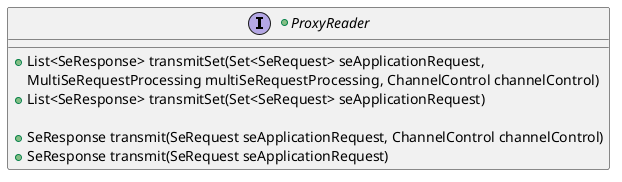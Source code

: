 '---------------------------------------------------------------------------------
' Copyright (c) 2018 Calypso Networks Association https://www.calypsonet-asso.org/
'
' See the NOTICE file(s) distributed with this work for additional
' information regarding copyright ownership.
'
' This program and the accompanying materials are made available under the
' terms of the Eclipse Public License 2.0 which is available at
' http://www.eclipse.org/legal/epl-2.0
'
' SPDX-License-Identifier: EPL-2.0 4
'---------------------------------------------------------------------------------

@startuml(id=MESSAGE_PROXYREADER_0_8)
+interface ProxyReader {
  +List<SeResponse> transmitSet(Set<SeRequest> seApplicationRequest,
    MultiSeRequestProcessing multiSeRequestProcessing, ChannelControl channelControl)
  +List<SeResponse> transmitSet(Set<SeRequest> seApplicationRequest)

  +SeResponse transmit(SeRequest seApplicationRequest, ChannelControl channelControl)
  +SeResponse transmit(SeRequest seApplicationRequest)
}
@enduml

@startuml(id=MESSAGE_PROXYREADER_0_9)
+interface ProxyReader {
  +List<SeResponse> transmitSeRequests(List<SeRequest> seRequests,
    MultiSeRequestProcessing multiSeRequestProcessing, ChannelControl channelControl)

  +SeResponse transmitSeRequest(SeRequest seRequest, ChannelControl channelControl)
}
@enduml

@startuml(id=MESSAGE_PROXYREADER_ReaderAPI)
+interface ProxyReader {
  +List<SeResponse> transmitSeRequests(List<SeRequest> seRequests,
    ChannelControl channelControl)

  +SeResponse transmitSeRequest(SeRequest seRequest,
    ChannelControl channelControl)
}
@enduml

@startuml(id=PLUGIN_OBSERVABLE_NOTIFIER)
+interface ObservablePluginNotifier {
  +notifyObservers(<b>final</b> PluginEvent event)
}

+interface ObservableReaderNotifier {
  +notifyObservers(<b>final</b> ReaderEvent event)
}
@enduml

@startuml(id=PLUGIN_OBSERVABLE_NOTIFIER_ReaderAPI)
+interface ObservableReaderNotifier {
  +notifyObservers(<b>final</b> ReaderEvent event)
}
@enduml

@startuml(id=PLUGIN_SMART_READER)
+interface SmartSelectionReader {
  +ApduResponse <color:blue>openChannelForAid</color>(AidSelector aidSelector)
}
@enduml

@startuml(id=PLUGIN_SMART_OBSERVABLE)
+interface SmartInsertionReader  {
  +boolean <color:blue>waitForCardPresent</color>()
  +<color:blue>stopWaitForCard</color>()
}

+interface SmartRemovalReader {
  +boolean <color:blue>waitForCardAbsentNative</color>()
  +<color:blue>stopWaitForCardRemoval</color>()
}
@enduml

@startuml(id=MESSAGE_DEFAULTSELECTION_0_8_0)
+class "<b>final</b> DefaultSelectionsRequest" as DefaultSelectionsRequest {
  -Set<SeRequest> selectionSeRequestSet
  -MultiSeRequestProcessing multiSeRequestProcessing
  -ChannelControl channelControl
  +DefaultSelectionsRequest(Set<SeRequest> selectionSeRequestSet,
    MultiSeRequestProcessing mode, ChannelControl channelControl)
  +DefaultSelectionsRequest(Set<SeRequest> selectionSeRequestSet)

  +MultiSeRequestProcessing getMultiSeRequestProcessing()
  +ChannelControl getChannelControl()
  +Set<SeRequest> getSelectionSeRequestSet()
}

+class "<b>final</b> DefaultSelectionsResponse" as DefaultSelectionsResponse {
  -List<SeResponse> selectionSeResponses
  +DefaultSelectionsResponse(List<SeResponse> selectionSeResponseSet)

  +List<SeResponse> getSelectionSeResponses()
}
@enduml

@startuml(id=MESSAGE_DEFAULTSELECTION_0_9_0)
+class "<b>final</b> DefaultSelectionsRequest" as DefaultSelectionsRequest {
  +DefaultSelectionsRequest(List<SeRequest> selectionSeRequests,
    MultiSeRequestProcessing multiSeRequestProcessing, ChannelControl channelControl)
}

+class "<b>final</b> DefaultSelectionsResponse" as DefaultSelectionsResponse {
  +DefaultSelectionsResponse(List<SeResponse> selectionSeResponses)
}
@enduml

@startuml(id=MESSAGE_SEREQUEST_0_8)
+class "<b>final</b> SeRequest" as SeRequest {
  -<b>final</b> Selector[0..1] selector
  -<b>final</b> List<ApduRequest> apduRequests

  +SeRequest(Selector[0..1] selector, List<ApduRequest> apduRequests)

  +SeSelector getSeSelector()
  +List<ApduRequest> getApduRequests()
}

+class "<b>final</b> SeResponse" as SeResponse {
  -<b>final</b> boolean channelPreviouslyOpen
  -<b>final</b> boolean logicalChannelIsOpen
  -<b>final</b> SelectionStatus selectionStatus
  -<b>final</b> List<ApduResponse> apduResponses

  +SeResponse(boolean logicalChannelIsOpen, boolean channelPreviouslyOpen,
    SelectionStatus selectionStatus, List<ApduResponse> apduResponses)
  +boolean wasChannelPreviouslyOpen()
  +boolean isLogicalChannelOpen()
  +SelectionStatus getSelectionStatus()
  +List<ApduResponse> getApduResponses()
  +String toString()
  +boolean equals(Object o)
  +int hashCode()
}
@enduml

@startuml(id=MESSAGE_SEREQUEST_0_9)
+class "<b>final</b> SeRequest" as SeRequest {
  -<b>final</b> Selector[0..1] selector
  -<b>final</b> List<ApduRequest> apduRequests

  +SeRequest(Selector[0..1] selector, List<ApduRequest> apduRequests)

  +SeSelector getSeSelector()
  +List<ApduRequest> getApduRequests()
}

+class "<b>final</b> SeResponse" as SeResponse {
  -<b>final</b> boolean channelPreviouslyOpen
  -<b>final</b> boolean logicalChannelIsOpen
  -<b>final</b> SelectionStatus selectionStatus
  -<b>final</b> List<ApduResponse> apduResponses

  +SeResponse(boolean logicalChannelIsOpen, boolean channelPreviouslyOpen,
    SelectionStatus selectionStatus, List<ApduResponse> apduResponses)
  +boolean wasChannelPreviouslyOpen()
  +boolean isLogicalChannelOpen()
  +SelectionStatus getSelectionStatus()
  +List<ApduResponse> getApduResponses()
}
@enduml

@startuml(id=MESSAGE_APDUREQUEST_0_8)
+class "<b>final</b> ApduRequest" as ApduRequest {
  -byte[] bytes
  -<b>final</b> boolean case4
  -<b>final</b>Set<Integer> successfulStatusCodes
  -String name


  +ApduRequest(byte[] buffer, boolean case4, Set<Integer> successfulStatusCodes)
  +ApduRequest(String name, byte[] buffer, boolean case4,
    Set<Integer> successfulStatusCodes)
  +ApduRequest(byte[] buffer, boolean case4)
  +ApduRequest(String name, byte[] buffer, boolean case4)

  +setName(final String name)

  +byte[] getBytes()
  +boolean isCase4()
  +String getName()
  +Set<Integer> getSuccessfulStatusCodes()
}

+class "<b>final</b> ApduResponse" as ApduResponse {
  -<b>final</b> byte[] bytes
  -<b>final</b> boolean successful
  +ApduResponse(byte[] buffer, Set<Integer> successfulStatusCodes)
  +boolean isSuccessful()
  +int getStatusCode()
  +byte[] getBytes()

  .. To review - array copy ..
  +byte[] getDataOut()

  .. To review - need ..
  +boolean equals(Object o)
  +int hashCode()
}
@enduml

@startuml(id=MESSAGE_APDUREQUEST_0_9)
+class "<b>final</b> ApduRequest" as ApduRequest {
  -byte[] bytes
  -<b>final</b> boolean case4
  -<b>final</b>Set<Integer> successfulStatusCodes
  -String name

  +ApduRequest(byte[] buffer, boolean case4)
  +setName(<final> String name)
  +setSuccessfulStatusCodes(Set<Integer> codes)

  +byte[] getBytes()
  +boolean isCase4()
  +String getName()
  +Set<Integer> getSuccessfulStatusCodes()
}

+class "<b>final</b> ApduResponse" as ApduResponse {
  -<b>final</b> byte[] bytes
  -<b>final</b> boolean successful

  +ApduResponse(byte[] buffer)
  +setSuccessfulStatusCodes(Set<Integer> codes)

  +byte[] getBytes()
  +byte[] getDataOut()
  +int getStatusCode()

  +boolean isSuccessful()
}
@enduml

@startuml(id=MESSAGE_APDUREQUEST_ReaderAPI)
+class "<b>final</b> ApduRequest" as ApduRequest {
  -byte[] bytes
  -<b>final</b> boolean case4

  +ApduRequest(byte[] buffer, boolean case4)

  +byte[] getBytes()
  +boolean isCase4()
}

+class "<b>final</b> ApduResponse" as ApduResponse {
  -<b>final</b> byte[] bytes

  +ApduResponse(byte[] buffer)

  +byte[] getBytes()
  +byte[] getDataOut()
  +int getStatusCode()
}
@enduml

@startuml(id=MESSAGE_STATUS_0_8)
+class SelectionStatus {
  -<b>final</b> AnswerToReset atr
  -<b>final</b> ApduResponse fci
  -<b>final</b> boolean isMatching

  +SelectionStatus(AnswerToReset atr, ApduResponse fci, boolean isMatching)
  +AnswerToReset getAtr()
  +ApduResponse getFci()
  +boolean hasMatched()

  +boolean equals(Object o)
  +int hashCode()
}

+class AnswerToReset {
  -<b>final</b> byte[] atrBytes

  +AnswerToReset(byte[] atrBytes)
  +byte[] getBytes()

  +boolean equals(Object o)
  +int hashCode()
}
@enduml

@startuml(id=MESSAGE_STATUS_0_9)
+class SelectionStatus {
  -<b>final</b> byte[] atr
  -<b>final</b> ApduResponse fci
  -<b>final</b> boolean isMatching

  +SelectionStatus(AnswerToReset atr, ApduResponse fci, boolean isMatching)
  +AnswerToReset getAtr()
  +ApduResponse getFci()
  +boolean hasMatched()
}
@enduml


@startuml(id=PLUGIN_CONFIGURABLE_0_8_1)
~abstract AbstractSeProxyComponent {
  -<b>final</b> String name
  --
  ~AbstractSeProxyComponent(String name)
  .. implements Nameable ..
  +<b>final</b> String getName()
  .. implements Configurable ..
  +<b>final</b> setParameters(Map<String, String> parameters)
}
@enduml

@startuml(id=PLUGIN_CONFIGURABLE_0_9)
~abstract AbstractSeProxyComponent {
  -<b>final</b> String name
  --
  ~AbstractSeProxyComponent(String name)
  .. partial implementation of the package interface ProxyElement ..
  +<b>final</b> String getName()

  +{abstract} <color:blue>setParameter</color>(String key, String value)
  +<b>final</b> String getParameters(parameter)
  +<b>final</b> setParameters(Map<String, String> parameters)
}
@enduml

@startuml(id=PLUGIN_PLUGIN_0_8_1)
+abstract AbstractPlugin {
  #SortedSet<SeReader> readers

  #{abstract} SortedSet<SeReader> initNativeReaders()

  .. implements ReaderPlugin ..
  +<b>final</b> SortedSet<SeReader> getReaders()
  +<b>final</b> SortedSet<String> getReaderNames()
  +<b>final</b> SeReader getReader(String name)

  .. implements Comparable, fix in 0.9  ..
  +<b>final</b> int compareTo(ReadersPlugin o)
}
@enduml

@startuml(id=PLUGIN_PLUGIN_0_9)
+abstract AbstractPlugin {
  #ConcurrentMap<String, SeReader> readers
  --
  #{abstract} AbstractPlugin(String name)
'
  .. implementation of the public interface ReaderPlugin ..
  +<b>final</b> Set<String> getReaderNames()
  +<b>final</b> SeReader getReader(String name)
  +<b>final</b> ConcurrentMap<String, SeReader> getReaders()
'
  .. protected abstract method to be implemented by <color:blue>native</color> ReaderPlugin ..
  #{abstract} Map<String, SeReader> <color:blue>initNativeReaders</color>()
}
@enduml

@startuml(id=PLUGIN_POOLPLUGIN_0_9_0)
+abstract AbstractPoolPlugin {
  #AbstractPoolPlugin(String name)
}
@enduml

@startuml(id=PLUGIN_OBSERVALEPLUGIN_0_8_1)
+abstract AbstractObservablePlugin {
  -List<PluginObserver> observers
  -<b>final</b> final Object sync
  --
  #AbstractObservablePlugin(String name)
'
  .. ObservablePlugin ..
  +addObserver(<b>final</b> PluginObserver observer)
  +removeObserver(<b>final</b> PluginObserver observer)
  +<b>final</b> notifyObservers(<b>final</b> PluginEvent event)
'
  .. To review - used by plugins Stub & Remote SE, to fix in 0.9 ..
  +clearObservers()
  +<b>final</b> int countObservers()
'
  .. To be implemented by native ObservablePlugin ..
  #{abstract} SortedSet<String> fetchNativeReadersNames()
  #{abstract} SeReader fetchNativeReader(String name)
'
  .. To review - used by unit test, to fix in 0.9 ..
  #Boolean isMonitoring()
}

+abstract AbstractThreadedObservablePlugin {
  -{static}<b>final</b> long SETTING_THREAD_TIMEOUT_DEFAULT
  -long threadWaitTimeout
  -<b>final</b> SortedSet<String> nativeReadersames
  -EventThread thread
  --
  #AbstractThreadedObservablePlugin(String name)
'
  .. To be implemented by native ObservablePlugin ..
  #{abstract} SortedSet<String> fetchNativeReadersNames()
  #{abstract} SeReader fetchNativeReader(String name)
'
  .. ObservablePlugin ..
  +<b>final</b> addObserver(PluginObserver observer)
  +<b>final</b> removeObserver(PluginObserver observer)
'
  .. To review - used by unit test, to fix in 0.9 ..
  #Boolean isMonitoring()
'
  .. To review - used by plugins Stub & Remote SE, to fix in 0.9 ..
  +<b>final</b> clearObservers()
}
@enduml

@startuml(id=PLUGIN_OBSERVALEPLUGIN_0_9)
+abstract AbstractObservablePlugin {
  -List<PluginObserver> observers
  -<b>final</b> final Object sync
  --
  #AbstractObservablePlugin(String name)
'
  .. ObservablePlugin ..
  +addObserver(<b>final</b> PluginObserver observer)
  +removeObserver(<b>final</b> PluginObserver observer)
  +<b>final</b> notifyObservers(<b>final</b> PluginEvent event)
'
  .. internal processing ..
  .. To review - used by plugins Stub & Remote SE ..
  #clearObservers()
  #<b>final</b> int countObservers()
}

+abstract AbstractThreadedObservablePlugin {
  -{static}<b>final</b> long SETTING_THREAD_TIMEOUT_DEFAULT
  -long threadWaitTimeout
  -<b>final</b> SortedSet<String> nativeReadersames
  -EventThread thread
  --
  #AbstractThreadedObservablePlugin(String name)
'
  .. Override of the implentation of the public interface ObservablePlugin ..
  +<b>final</b> addObserver(<b>final</b> PluginObserver observer)
  +<b>final</b> removeObserver(<b>final</b> PluginObserver observer)

  .. protected abstract methods to be implemented by <color:blue>native</color> ObservablePlugin ..
  #{abstract} SortedSet<String> <color:blue>fetchNativeReadersNames</color>()
  #{abstract} SeReader <color:blue>fetchNativeReader</color>(String name)
'
  .. internal process ..
  .. To review - used by plugins Stub & Remote SE ..
  #<b>final</b> clearObservers()
  .. To review - used by unit test ..
  #Boolean isMonitoring()
}
@enduml

@startuml(id=PLUGIN_ABSTRACTREADER_0_8_1)
+abstract AbstractReader {
  -<b>final</b> String pluginName
  #AbstractReader(String pluginName, String name)
  #<b>final</b> String getPluginName()

  .. implements ProxyReader ..
  +<b>final</b> List<SeResponse> transmitSet(Set<SeRequest requestSet, MultiSeRequestProcessing
    multiSeRequestProcessing, ChannelControl channelControl)
  +<b>final</b> List<SeResponse> transmitSet(Set<SeRequest requestSet)

  +<b>final</b> SeResponse transmit(SeRequest seRequest, ChannelControl channelControl)
  +<b>final</b> SeResponse transmit(SeRequest seRequest)

  .. To be implemented by AbstractLocalReader or VirtualReader ..
  #{abstract} List<SeResponse> processSeRequestSet(Set<SeRequest> requestSet,
    MultiSeRequestProcessing multiSeRequestProcessing, ChannelControl channelControl)
  #{abstract} SeResponse processSeRequest(SeRequest seRequest, ChannelControl channelControl)

  .. To review - implements Comparable, deprecated ..
  .. Will be defined as simple Set in 0.9  ..
  +<b>final</b> int compareTo(SeReader o)

  .. To review - to move to AbstractLocalReader or to AbstractObservableLocalReader, to fix in 0.9 ..
  #boolean forceClosing
}
@enduml

@startuml(id=PLUGIN_ABSTRACTREADER_0_9_0)
+abstract AbstractReader {
  -<b>final</b> String pluginName
  .. To review - to move to AbstractLocalReader ..
  #boolean forceClosing
  --
  #AbstractReader(String pluginName, String name)
'
  .. implementation of tbe public interface ProxyReader ..
  +<b>final</b> List<SeResponse> transmitSeRequests(List<SeRequest seRequests, MultiSeRequestProcessing
    multiSeRequestProcessing, ChannelControl channelControl)

  +<b>final</b> SeResponse transmitSeRequest(SeRequest seRequest, ChannelControl channelControl)
'
  .. protected abstract methods to be implemented by AbstractLocalReader or VirtualReader ..
  #{abstract} List<SeResponse> processSeRequests(List<SeRequest> seRequests,
    MultiSeRequestProcessing multiSeRequestProcessing, ChannelControl channelControl)

  #{abstract} SeResponse processSeRequest(SeRequest seRequest, ChannelControl channelControl)
  .. internal process ..
  #<b>final</b> String getPluginName()
}
@enduml

@startuml(id=PLUGIN_LOCALREADER_0_8_1)
+abstract AbstractLocalReader {
  -{static}<b>final</b> byte[] getResponseHackRequestBytes
  -boolean logicalChannelIsOpen
  -SeSelector.AidSelector.IsoAid aidCurrentlySelected
  -SelectionStatus currentSelectionStatus
  -long before
  #Map<SeProtocol, String> protocolsMap
  --
  #AbstractLocalReader(String pluginName, String name)

  -ApduResponse recoverSelectionFciData(SeSelector.AidSelector aidSelector)
  -ApduResponse processExplicitAidSelection(SeSelector.AidSelector aidSelector)
  -SeResponse processSeRequestLogical(SeRequest seRequest)
  -ApduResponse processApduRequest(ApduRequest apduRequest)
  -ApduResponse case4HackGetResponse(int originalStatusCode)  #{abstract} byte[] getATR()

  .. implements SeReader ..
  +boolean isSePresent()
  +<b>final</b> addSeProtocolSetting(SeProtocol seProtocol, String protocolRule)
  +<b>final</b> setSeProtocols(Map<SeProtocol, String> seProtocolSettings)

  .. implements AbstractReader ..
  #<b>final</b> List<SeResponse> processSeRequestSet(Set<SeRequest> requestSet,
    MultiSeRequestProcessing multiSeRequestProcessing, ChannelControl channelControl)

  #<b>final</b> SeResponse processSeRequest(SeRequest seRequest, ChannelControl channelControl)

  .. To be implemented by native SeReader ..
  #{abstract} boolean checkSePresence()
  #{abstract} openPhysicalChannel()
  #{abstract} closePhysicalChannel()
  #{abstract} boolean isPhysicalChannelOpen()
  #{abstract} byte[] transmitApdu(byte[] apduIn)

  #{abstract} boolean protocolFlagMatches(SeProtocol protocolFlag)

  .. To review in 0.9 ..
  ~SelectionStatus openLogicalChannel(SeSelector seSelector)
  ~<b>final</b> SelectionStatus openLogicalChannelAndSelect(SeSelector seSelector)
  ~<b>final</b> boolean isLogicalChannelOpen()
  -closeLogicalChannel()
  #closeLogicalAndPhysicalChannels()
}
@enduml

@startuml(id=PLUGIN_LOCALREADER_0_9_0)
+abstract AbstractLocalReader {
  -{static}<b>final</b> byte[] getResponseHackRequestBytes
  -boolean logicalChannelIsOpen
  -SeSelector.AidSelector.IsoAid aidCurrentlySelected
  -SelectionStatus currentSelectionStatus
'  -long before
  -Map<SeProtocol, String> protocolsMap
  --
  #AbstractLocalReader(String pluginName, String name)'
  .. implementation of the public interface SeReader ..
  +<b>final</b> boolean isSePresent()
  +<b>final</b> addSeProtocolSetting(SeProtocol seProtocol, String protocolRule)
  +<b>final</b> setSeProtocols(Map<SeProtocol, String> seProtocolSettings)
'
  .. implementation of the protected abstract methods of the class AbstractReader ..
  #<b>final</b> List<SeResponse> processSeRequests(List<SeRequest> seRequests,
    MultiSeRequestProcessing multiSeRequestProcessing, ChannelControl channelControl)

  #<b>final</b> SeResponse processSeRequest(SeRequest seRequest, ChannelControl channelControl)
'
  .. protected abstract methods to be implemented by <color:blue>native</color> SeReader ..
  #{abstract} boolean <color:blue>protocolFlagMatches</color>(SeProtocol protocolFlag)
  #{abstract} boolean <color:blue>checkSePresence</color>()

  #{abstract} <color:blue>openPhysicalChannel</color>()
  #{abstract} <color:blue>closePhysicalChannel</color>()
  #{abstract} boolean <color:blue>isPhysicalChannelOpen</color>()

  #{abstract} byte[] <color:blue>getATR</color>()
  #{abstract} byte[] <color:blue>transmitApdu</color>(byte[] apduIn)
  .. internal process ..
  #<b>final</b> Map<SeProtocol, String> getProtocolsMap()

  -ApduResponse recoverSelectionFciData(SeSelector.AidSelector aidSelector)
  -ApduResponse processExplicitAidSelection(SeSelector.AidSelector aidSelector)
  -SeResponse processSeRequestLogical(SeRequest seRequest)
  -ApduResponse processApduRequest(ApduRequest apduRequest)
  -ApduResponse case4HackGetResponse(int originalStatusCode)

  ~SelectionStatus openLogicalChannel(SeSelector seSelector)
  ~<b>final</b> SelectionStatus openLogicalChannelAndSelect(SeSelector seSelector)
  ~<b>final</b> boolean isLogicalChannelOpen()
  -closeLogicalChannel()
  ~closeLogicalAndPhysicalChannels()
  ~boolean forceClosing
}
@enduml

@startuml(id=PLUGIN_OBSERVABLEREADER_0_8_1)
+abstract AbstractObservableLocalReader {
  -DefaultSelectionsRequest[0..1] defaultSelectionsRequest
  -ObservableReader.NotificationMode notificationMode
  -ObservableReader.PollingMode currentPollingMode
  -ObservableReaderStateService stateService
  --
  #AbstractObservableLocalReader(String pluginName, String readerName)
  .. implements ObservableReader ..
  +<b>final</b> addObserver(ReaderObserver observer)
  +<b>final</b> removeObserver(ReaderObserver observer)
  +<b>final</b> notifyObservers(<b>final</b> ReaderEvent event)

  +<b>final</b> setDefaultSelectionRequest(AbstractDefaultSelectionsRequest defaultSelectionsRequest,
    ObservableReader.NotificationMode notificationMode)
  +<b>final</b> setDefaultSelectionRequest(AbstractDefaultSelectionsRequest defaultSelectionsRequest,
    ObservableReader.NotificationMode notificationMode, ObservableReader.PollingMode pollingMode)

  +<b>final</b> startSeDetection(ObservableReader.PollingMode pollingMode)
  +<b>final</b> stopSeDetection()
  +<b>final</b> notifySeProcessed()
'
  .. To be implemented by native ObservableReader ..
  #{abstract} ObservableReaderStateService initStateService()

  .. To review - overrides SeReader from AbstractLocalReader, to fix in 0.9 ..
  +<b>final</b> boolean isSePresent()

  .. To review - access for the package state - to fix in 0.9 ..
  +<b>final</b> ReaderEvent processSeInserted()
  +<b>final</b> processSeRemoved()

  +ObservableReader.PollingMode getPollingMode()
  #switchState(AbstractObservableState.MonitoringState stateId)

  .. To review - access for unit test - to fix in 0.9 ..
  +AbstractObservableState.MonitoringState getCurrentMonitoringState()

  .. To review - access for the Android NFC plugin - to fix in 0.9 ..
  +onEvent(InternalEvent event)

  .. To review - access for AbstractLocalReader - to fix in 0.9 ..
  #startRemovalSequence()

  .. To review - used by Coppernic for not SmartRemoval, to fix in 0.9 ..
  +boolean isSePresentPing()
}
@enduml

@startuml(id=PLUGIN_OBSERVABLEREADER_0_9_0)
+abstract AbstractObservableLocalReader {
  -DefaultSelectionsRequest[0..1] defaultSelectionsRequest
  -ObservableReader.NotificationMode notificationMode
  -ObservableReader.PollingMode currentPollingMode
  -ObservableReaderStateService stateService
  --
  #AbstractObservableLocalReader(String pluginName, String readerName)
'
  .. implementation of the public interface ObservableReader ..
  +<b>final</b> addObserver(ReaderObserver observer)
  +<b>final</b> removeObserver(ReaderObserver observer)

  +<b>final</b> setDefaultSelectionRequest(AbstractDefaultSelectionsRequest defaultSelectionsRequest,
    ObservableReader.NotificationMode notificationMode)
  +<b>final</b> setDefaultSelectionRequest(AbstractDefaultSelectionsRequest defaultSelectionsRequest,
    ObservableReader.NotificationMode notificationMode, ObservableReader.PollingMode pollingMode)

  +<b>final</b> startSeDetection(ObservableReader.PollingMode pollingMode)
  +<b>final</b> stopSeDetection()
  +<b>final</b> notifySeProcessed()
'
  .. implementation the public interface ObservableReaderNotifier ..
  +<b>final</b> notifyObservers(<b>final</b> ReaderEvent event)
'
  .. protected abstract method to be implemented by <color:blue>native</color> ObservableReader ..
  #{abstract} ObservableReaderStateService <color:blue>initStateService</color>()
'
  .. protected method that could be overridden by <color:blue>native</color> not thread-based ObservableReader ..
  #<color:blue>onEvent</color>(InternalEvent event)
'
  .. internal process ..
  ~startRemovalSequence()
  ~<b>final</b> ReaderEvent processSeInserted()
  ~<b>final</b> processSeRemoved()
  ~ObservableReader.PollingMode getPollingMode()
  ~switchState(AbstractObservableState.MonitoringState stateId)
  ~AbstractObservableState.MonitoringState getCurrentMonitoringState()
  ~boolean isSePresentPing()
}
@enduml
